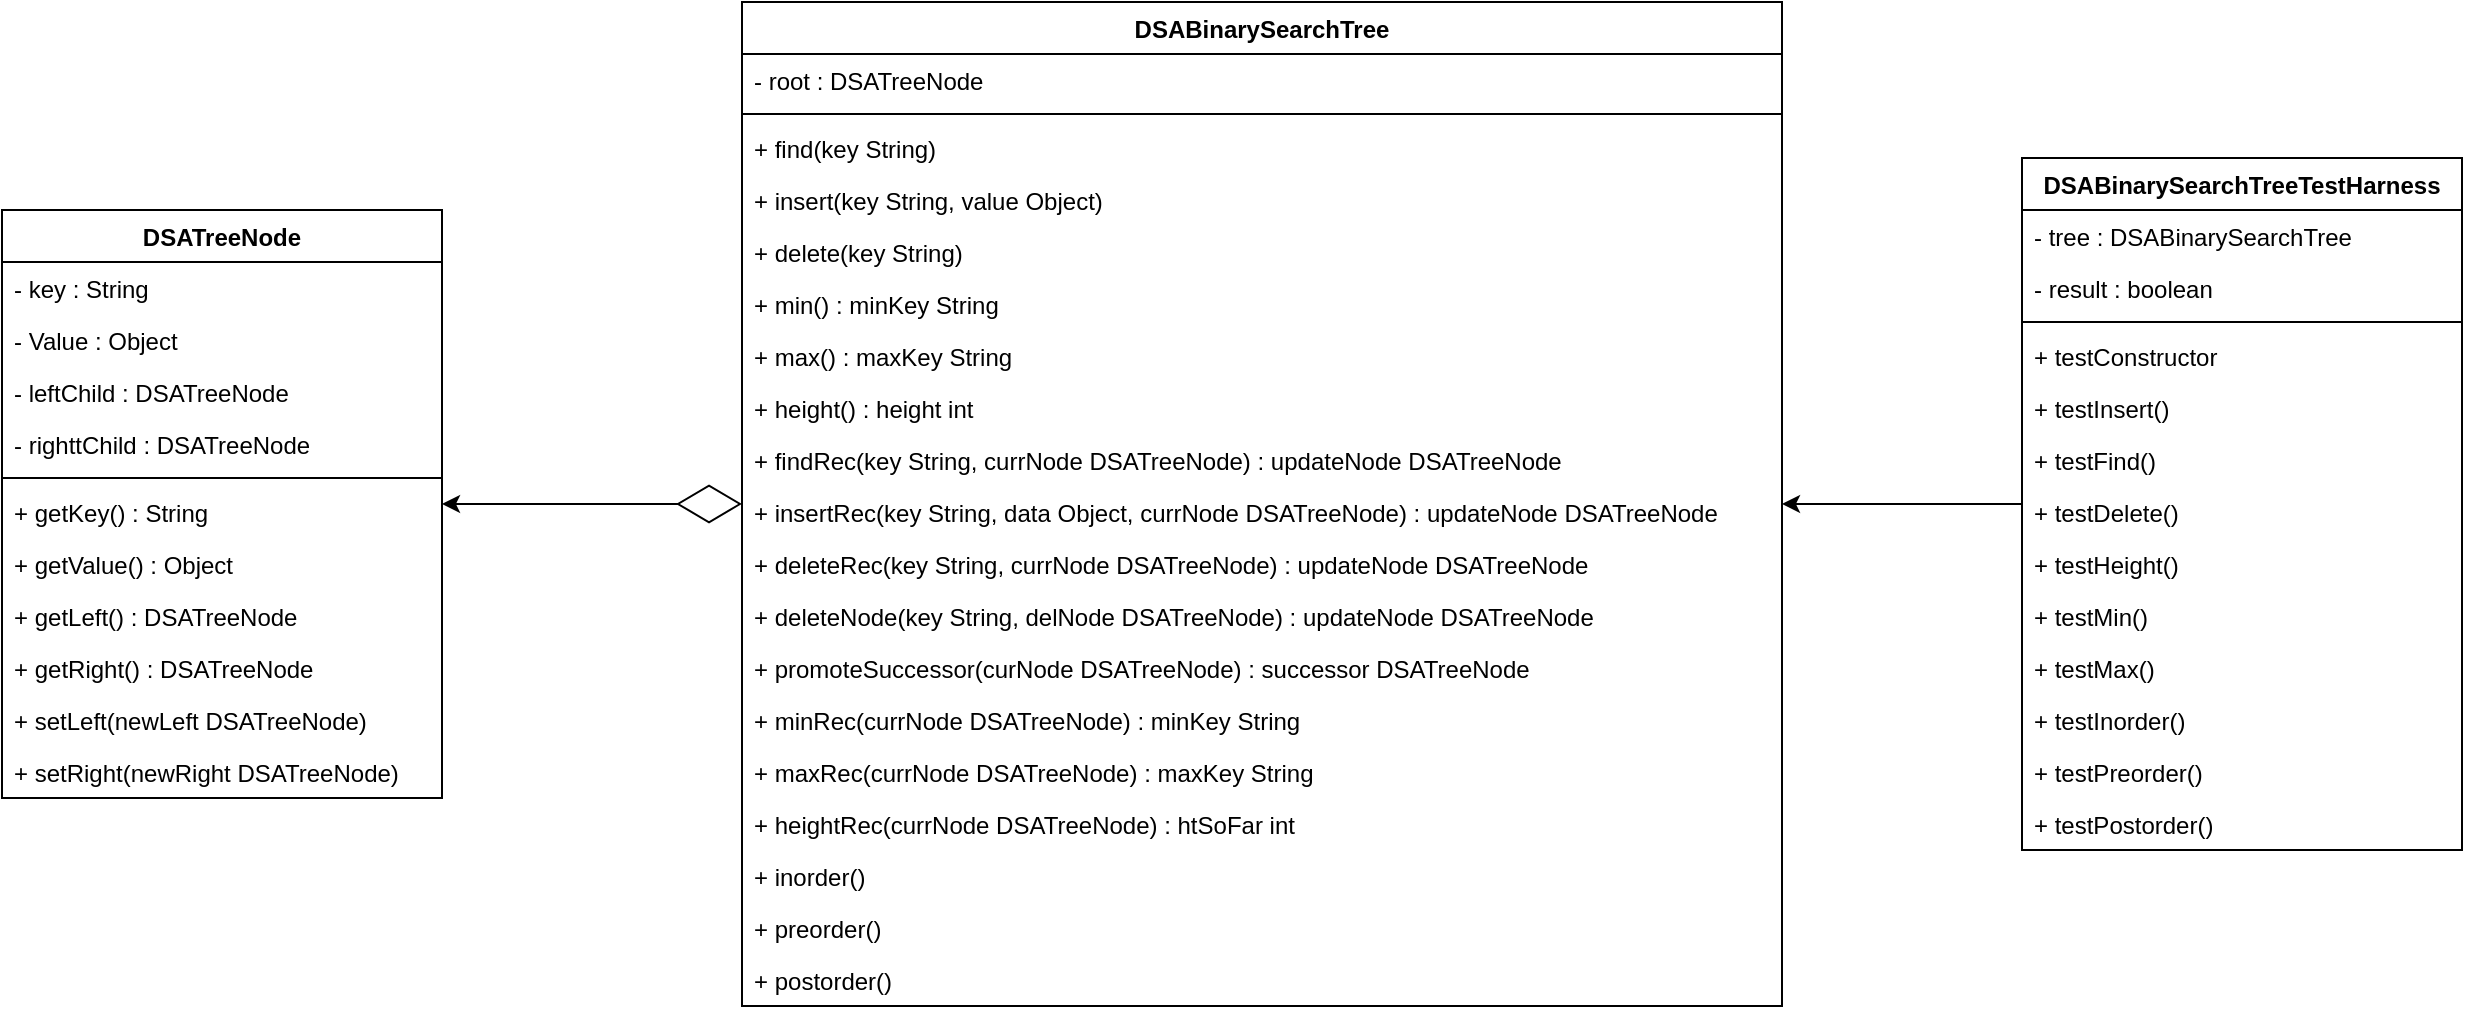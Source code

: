 <mxfile version="17.4.3" type="device"><diagram id="u_Oh2CUbypTD7rcSrDGk" name="Page-1"><mxGraphModel dx="1483" dy="827" grid="1" gridSize="10" guides="1" tooltips="1" connect="1" arrows="1" fold="1" page="1" pageScale="1" pageWidth="827" pageHeight="1169" math="0" shadow="0"><root><mxCell id="0"/><mxCell id="1" parent="0"/><mxCell id="izwqaZ1Ce-nNA8P8YH1V-18" value="" style="edgeStyle=orthogonalEdgeStyle;rounded=0;orthogonalLoop=1;jettySize=auto;html=1;startArrow=diamondThin;startFill=0;startSize=30;" edge="1" parent="1" source="izwqaZ1Ce-nNA8P8YH1V-1" target="izwqaZ1Ce-nNA8P8YH1V-5"><mxGeometry relative="1" as="geometry"><mxPoint x="380" y="260" as="targetPoint"/></mxGeometry></mxCell><mxCell id="izwqaZ1Ce-nNA8P8YH1V-1" value="DSABinarySearchTree" style="swimlane;fontStyle=1;align=center;verticalAlign=top;childLayout=stackLayout;horizontal=1;startSize=26;horizontalStack=0;resizeParent=1;resizeParentMax=0;resizeLast=0;collapsible=1;marginBottom=0;" vertex="1" parent="1"><mxGeometry x="440" y="100" width="520" height="502" as="geometry"/></mxCell><mxCell id="izwqaZ1Ce-nNA8P8YH1V-2" value="- root : DSATreeNode" style="text;strokeColor=none;fillColor=none;align=left;verticalAlign=top;spacingLeft=4;spacingRight=4;overflow=hidden;rotatable=0;points=[[0,0.5],[1,0.5]];portConstraint=eastwest;" vertex="1" parent="izwqaZ1Ce-nNA8P8YH1V-1"><mxGeometry y="26" width="520" height="26" as="geometry"/></mxCell><mxCell id="izwqaZ1Ce-nNA8P8YH1V-3" value="" style="line;strokeWidth=1;fillColor=none;align=left;verticalAlign=middle;spacingTop=-1;spacingLeft=3;spacingRight=3;rotatable=0;labelPosition=right;points=[];portConstraint=eastwest;" vertex="1" parent="izwqaZ1Ce-nNA8P8YH1V-1"><mxGeometry y="52" width="520" height="8" as="geometry"/></mxCell><mxCell id="izwqaZ1Ce-nNA8P8YH1V-4" value="+ find(key String)" style="text;strokeColor=none;fillColor=none;align=left;verticalAlign=top;spacingLeft=4;spacingRight=4;overflow=hidden;rotatable=0;points=[[0,0.5],[1,0.5]];portConstraint=eastwest;" vertex="1" parent="izwqaZ1Ce-nNA8P8YH1V-1"><mxGeometry y="60" width="520" height="26" as="geometry"/></mxCell><mxCell id="izwqaZ1Ce-nNA8P8YH1V-19" value="+ insert(key String, value Object)" style="text;strokeColor=none;fillColor=none;align=left;verticalAlign=top;spacingLeft=4;spacingRight=4;overflow=hidden;rotatable=0;points=[[0,0.5],[1,0.5]];portConstraint=eastwest;" vertex="1" parent="izwqaZ1Ce-nNA8P8YH1V-1"><mxGeometry y="86" width="520" height="26" as="geometry"/></mxCell><mxCell id="izwqaZ1Ce-nNA8P8YH1V-20" value="+ delete(key String)" style="text;strokeColor=none;fillColor=none;align=left;verticalAlign=top;spacingLeft=4;spacingRight=4;overflow=hidden;rotatable=0;points=[[0,0.5],[1,0.5]];portConstraint=eastwest;" vertex="1" parent="izwqaZ1Ce-nNA8P8YH1V-1"><mxGeometry y="112" width="520" height="26" as="geometry"/></mxCell><mxCell id="izwqaZ1Ce-nNA8P8YH1V-26" value="+ min() : minKey String" style="text;strokeColor=none;fillColor=none;align=left;verticalAlign=top;spacingLeft=4;spacingRight=4;overflow=hidden;rotatable=0;points=[[0,0.5],[1,0.5]];portConstraint=eastwest;" vertex="1" parent="izwqaZ1Ce-nNA8P8YH1V-1"><mxGeometry y="138" width="520" height="26" as="geometry"/></mxCell><mxCell id="izwqaZ1Ce-nNA8P8YH1V-27" value="+ max() : maxKey String" style="text;strokeColor=none;fillColor=none;align=left;verticalAlign=top;spacingLeft=4;spacingRight=4;overflow=hidden;rotatable=0;points=[[0,0.5],[1,0.5]];portConstraint=eastwest;" vertex="1" parent="izwqaZ1Ce-nNA8P8YH1V-1"><mxGeometry y="164" width="520" height="26" as="geometry"/></mxCell><mxCell id="izwqaZ1Ce-nNA8P8YH1V-28" value="+ height() : height int" style="text;strokeColor=none;fillColor=none;align=left;verticalAlign=top;spacingLeft=4;spacingRight=4;overflow=hidden;rotatable=0;points=[[0,0.5],[1,0.5]];portConstraint=eastwest;" vertex="1" parent="izwqaZ1Ce-nNA8P8YH1V-1"><mxGeometry y="190" width="520" height="26" as="geometry"/></mxCell><mxCell id="izwqaZ1Ce-nNA8P8YH1V-21" value="+ findRec(key String, currNode DSATreeNode) : updateNode DSATreeNode" style="text;strokeColor=none;fillColor=none;align=left;verticalAlign=top;spacingLeft=4;spacingRight=4;overflow=hidden;rotatable=0;points=[[0,0.5],[1,0.5]];portConstraint=eastwest;" vertex="1" parent="izwqaZ1Ce-nNA8P8YH1V-1"><mxGeometry y="216" width="520" height="26" as="geometry"/></mxCell><mxCell id="izwqaZ1Ce-nNA8P8YH1V-22" value="+ insertRec(key String, data Object, currNode DSATreeNode) : updateNode DSATreeNode" style="text;strokeColor=none;fillColor=none;align=left;verticalAlign=top;spacingLeft=4;spacingRight=4;overflow=hidden;rotatable=0;points=[[0,0.5],[1,0.5]];portConstraint=eastwest;" vertex="1" parent="izwqaZ1Ce-nNA8P8YH1V-1"><mxGeometry y="242" width="520" height="26" as="geometry"/></mxCell><mxCell id="izwqaZ1Ce-nNA8P8YH1V-23" value="+ deleteRec(key String, currNode DSATreeNode) : updateNode DSATreeNode" style="text;strokeColor=none;fillColor=none;align=left;verticalAlign=top;spacingLeft=4;spacingRight=4;overflow=hidden;rotatable=0;points=[[0,0.5],[1,0.5]];portConstraint=eastwest;" vertex="1" parent="izwqaZ1Ce-nNA8P8YH1V-1"><mxGeometry y="268" width="520" height="26" as="geometry"/></mxCell><mxCell id="izwqaZ1Ce-nNA8P8YH1V-24" value="+ deleteNode(key String, delNode DSATreeNode) : updateNode DSATreeNode" style="text;strokeColor=none;fillColor=none;align=left;verticalAlign=top;spacingLeft=4;spacingRight=4;overflow=hidden;rotatable=0;points=[[0,0.5],[1,0.5]];portConstraint=eastwest;" vertex="1" parent="izwqaZ1Ce-nNA8P8YH1V-1"><mxGeometry y="294" width="520" height="26" as="geometry"/></mxCell><mxCell id="izwqaZ1Ce-nNA8P8YH1V-25" value="+ promoteSuccessor(curNode DSATreeNode) : successor DSATreeNode" style="text;strokeColor=none;fillColor=none;align=left;verticalAlign=top;spacingLeft=4;spacingRight=4;overflow=hidden;rotatable=0;points=[[0,0.5],[1,0.5]];portConstraint=eastwest;" vertex="1" parent="izwqaZ1Ce-nNA8P8YH1V-1"><mxGeometry y="320" width="520" height="26" as="geometry"/></mxCell><mxCell id="izwqaZ1Ce-nNA8P8YH1V-29" value="+ minRec(currNode DSATreeNode) : minKey String" style="text;strokeColor=none;fillColor=none;align=left;verticalAlign=top;spacingLeft=4;spacingRight=4;overflow=hidden;rotatable=0;points=[[0,0.5],[1,0.5]];portConstraint=eastwest;" vertex="1" parent="izwqaZ1Ce-nNA8P8YH1V-1"><mxGeometry y="346" width="520" height="26" as="geometry"/></mxCell><mxCell id="izwqaZ1Ce-nNA8P8YH1V-30" value="+ maxRec(currNode DSATreeNode) : maxKey String" style="text;strokeColor=none;fillColor=none;align=left;verticalAlign=top;spacingLeft=4;spacingRight=4;overflow=hidden;rotatable=0;points=[[0,0.5],[1,0.5]];portConstraint=eastwest;" vertex="1" parent="izwqaZ1Ce-nNA8P8YH1V-1"><mxGeometry y="372" width="520" height="26" as="geometry"/></mxCell><mxCell id="izwqaZ1Ce-nNA8P8YH1V-31" value="+ heightRec(currNode DSATreeNode) : htSoFar int" style="text;strokeColor=none;fillColor=none;align=left;verticalAlign=top;spacingLeft=4;spacingRight=4;overflow=hidden;rotatable=0;points=[[0,0.5],[1,0.5]];portConstraint=eastwest;" vertex="1" parent="izwqaZ1Ce-nNA8P8YH1V-1"><mxGeometry y="398" width="520" height="26" as="geometry"/></mxCell><mxCell id="izwqaZ1Ce-nNA8P8YH1V-32" value="+ inorder()" style="text;strokeColor=none;fillColor=none;align=left;verticalAlign=top;spacingLeft=4;spacingRight=4;overflow=hidden;rotatable=0;points=[[0,0.5],[1,0.5]];portConstraint=eastwest;" vertex="1" parent="izwqaZ1Ce-nNA8P8YH1V-1"><mxGeometry y="424" width="520" height="26" as="geometry"/></mxCell><mxCell id="izwqaZ1Ce-nNA8P8YH1V-33" value="+ preorder()" style="text;strokeColor=none;fillColor=none;align=left;verticalAlign=top;spacingLeft=4;spacingRight=4;overflow=hidden;rotatable=0;points=[[0,0.5],[1,0.5]];portConstraint=eastwest;" vertex="1" parent="izwqaZ1Ce-nNA8P8YH1V-1"><mxGeometry y="450" width="520" height="26" as="geometry"/></mxCell><mxCell id="izwqaZ1Ce-nNA8P8YH1V-34" value="+ postorder()" style="text;strokeColor=none;fillColor=none;align=left;verticalAlign=top;spacingLeft=4;spacingRight=4;overflow=hidden;rotatable=0;points=[[0,0.5],[1,0.5]];portConstraint=eastwest;" vertex="1" parent="izwqaZ1Ce-nNA8P8YH1V-1"><mxGeometry y="476" width="520" height="26" as="geometry"/></mxCell><mxCell id="izwqaZ1Ce-nNA8P8YH1V-5" value="DSATreeNode" style="swimlane;fontStyle=1;align=center;verticalAlign=top;childLayout=stackLayout;horizontal=1;startSize=26;horizontalStack=0;resizeParent=1;resizeParentMax=0;resizeLast=0;collapsible=1;marginBottom=0;" vertex="1" parent="1"><mxGeometry x="70" y="204" width="220" height="294" as="geometry"/></mxCell><mxCell id="izwqaZ1Ce-nNA8P8YH1V-6" value="- key : String" style="text;strokeColor=none;fillColor=none;align=left;verticalAlign=top;spacingLeft=4;spacingRight=4;overflow=hidden;rotatable=0;points=[[0,0.5],[1,0.5]];portConstraint=eastwest;" vertex="1" parent="izwqaZ1Ce-nNA8P8YH1V-5"><mxGeometry y="26" width="220" height="26" as="geometry"/></mxCell><mxCell id="izwqaZ1Ce-nNA8P8YH1V-9" value="- Value : Object" style="text;strokeColor=none;fillColor=none;align=left;verticalAlign=top;spacingLeft=4;spacingRight=4;overflow=hidden;rotatable=0;points=[[0,0.5],[1,0.5]];portConstraint=eastwest;" vertex="1" parent="izwqaZ1Ce-nNA8P8YH1V-5"><mxGeometry y="52" width="220" height="26" as="geometry"/></mxCell><mxCell id="izwqaZ1Ce-nNA8P8YH1V-10" value="- leftChild : DSATreeNode" style="text;strokeColor=none;fillColor=none;align=left;verticalAlign=top;spacingLeft=4;spacingRight=4;overflow=hidden;rotatable=0;points=[[0,0.5],[1,0.5]];portConstraint=eastwest;" vertex="1" parent="izwqaZ1Ce-nNA8P8YH1V-5"><mxGeometry y="78" width="220" height="26" as="geometry"/></mxCell><mxCell id="izwqaZ1Ce-nNA8P8YH1V-11" value="- righttChild : DSATreeNode" style="text;strokeColor=none;fillColor=none;align=left;verticalAlign=top;spacingLeft=4;spacingRight=4;overflow=hidden;rotatable=0;points=[[0,0.5],[1,0.5]];portConstraint=eastwest;" vertex="1" parent="izwqaZ1Ce-nNA8P8YH1V-5"><mxGeometry y="104" width="220" height="26" as="geometry"/></mxCell><mxCell id="izwqaZ1Ce-nNA8P8YH1V-7" value="" style="line;strokeWidth=1;fillColor=none;align=left;verticalAlign=middle;spacingTop=-1;spacingLeft=3;spacingRight=3;rotatable=0;labelPosition=right;points=[];portConstraint=eastwest;" vertex="1" parent="izwqaZ1Ce-nNA8P8YH1V-5"><mxGeometry y="130" width="220" height="8" as="geometry"/></mxCell><mxCell id="izwqaZ1Ce-nNA8P8YH1V-8" value="+ getKey() : String" style="text;strokeColor=none;fillColor=none;align=left;verticalAlign=top;spacingLeft=4;spacingRight=4;overflow=hidden;rotatable=0;points=[[0,0.5],[1,0.5]];portConstraint=eastwest;" vertex="1" parent="izwqaZ1Ce-nNA8P8YH1V-5"><mxGeometry y="138" width="220" height="26" as="geometry"/></mxCell><mxCell id="izwqaZ1Ce-nNA8P8YH1V-12" value="+ getValue() : Object" style="text;strokeColor=none;fillColor=none;align=left;verticalAlign=top;spacingLeft=4;spacingRight=4;overflow=hidden;rotatable=0;points=[[0,0.5],[1,0.5]];portConstraint=eastwest;" vertex="1" parent="izwqaZ1Ce-nNA8P8YH1V-5"><mxGeometry y="164" width="220" height="26" as="geometry"/></mxCell><mxCell id="izwqaZ1Ce-nNA8P8YH1V-13" value="+ getLeft() : DSATreeNode" style="text;strokeColor=none;fillColor=none;align=left;verticalAlign=top;spacingLeft=4;spacingRight=4;overflow=hidden;rotatable=0;points=[[0,0.5],[1,0.5]];portConstraint=eastwest;" vertex="1" parent="izwqaZ1Ce-nNA8P8YH1V-5"><mxGeometry y="190" width="220" height="26" as="geometry"/></mxCell><mxCell id="izwqaZ1Ce-nNA8P8YH1V-14" value="+ getRight() : DSATreeNode" style="text;strokeColor=none;fillColor=none;align=left;verticalAlign=top;spacingLeft=4;spacingRight=4;overflow=hidden;rotatable=0;points=[[0,0.5],[1,0.5]];portConstraint=eastwest;" vertex="1" parent="izwqaZ1Ce-nNA8P8YH1V-5"><mxGeometry y="216" width="220" height="26" as="geometry"/></mxCell><mxCell id="izwqaZ1Ce-nNA8P8YH1V-15" value="+ setLeft(newLeft DSATreeNode)" style="text;strokeColor=none;fillColor=none;align=left;verticalAlign=top;spacingLeft=4;spacingRight=4;overflow=hidden;rotatable=0;points=[[0,0.5],[1,0.5]];portConstraint=eastwest;" vertex="1" parent="izwqaZ1Ce-nNA8P8YH1V-5"><mxGeometry y="242" width="220" height="26" as="geometry"/></mxCell><mxCell id="izwqaZ1Ce-nNA8P8YH1V-16" value="+ setRight(newRight DSATreeNode)" style="text;strokeColor=none;fillColor=none;align=left;verticalAlign=top;spacingLeft=4;spacingRight=4;overflow=hidden;rotatable=0;points=[[0,0.5],[1,0.5]];portConstraint=eastwest;" vertex="1" parent="izwqaZ1Ce-nNA8P8YH1V-5"><mxGeometry y="268" width="220" height="26" as="geometry"/></mxCell><mxCell id="izwqaZ1Ce-nNA8P8YH1V-52" value="" style="edgeStyle=orthogonalEdgeStyle;rounded=0;orthogonalLoop=1;jettySize=auto;html=1;startArrow=none;startFill=0;startSize=30;" edge="1" parent="1" source="izwqaZ1Ce-nNA8P8YH1V-35" target="izwqaZ1Ce-nNA8P8YH1V-1"><mxGeometry relative="1" as="geometry"><mxPoint x="930" y="273" as="targetPoint"/></mxGeometry></mxCell><mxCell id="izwqaZ1Ce-nNA8P8YH1V-35" value="DSABinarySearchTreeTestHarness" style="swimlane;fontStyle=1;align=center;verticalAlign=top;childLayout=stackLayout;horizontal=1;startSize=26;horizontalStack=0;resizeParent=1;resizeParentMax=0;resizeLast=0;collapsible=1;marginBottom=0;" vertex="1" parent="1"><mxGeometry x="1080" y="178" width="220" height="346" as="geometry"/></mxCell><mxCell id="izwqaZ1Ce-nNA8P8YH1V-36" value="- tree : DSABinarySearchTree" style="text;strokeColor=none;fillColor=none;align=left;verticalAlign=top;spacingLeft=4;spacingRight=4;overflow=hidden;rotatable=0;points=[[0,0.5],[1,0.5]];portConstraint=eastwest;" vertex="1" parent="izwqaZ1Ce-nNA8P8YH1V-35"><mxGeometry y="26" width="220" height="26" as="geometry"/></mxCell><mxCell id="izwqaZ1Ce-nNA8P8YH1V-39" value="- result : boolean" style="text;strokeColor=none;fillColor=none;align=left;verticalAlign=top;spacingLeft=4;spacingRight=4;overflow=hidden;rotatable=0;points=[[0,0.5],[1,0.5]];portConstraint=eastwest;" vertex="1" parent="izwqaZ1Ce-nNA8P8YH1V-35"><mxGeometry y="52" width="220" height="26" as="geometry"/></mxCell><mxCell id="izwqaZ1Ce-nNA8P8YH1V-40" value="" style="line;strokeWidth=1;fillColor=none;align=left;verticalAlign=middle;spacingTop=-1;spacingLeft=3;spacingRight=3;rotatable=0;labelPosition=right;points=[];portConstraint=eastwest;" vertex="1" parent="izwqaZ1Ce-nNA8P8YH1V-35"><mxGeometry y="78" width="220" height="8" as="geometry"/></mxCell><mxCell id="izwqaZ1Ce-nNA8P8YH1V-41" value="+ testConstructor" style="text;strokeColor=none;fillColor=none;align=left;verticalAlign=top;spacingLeft=4;spacingRight=4;overflow=hidden;rotatable=0;points=[[0,0.5],[1,0.5]];portConstraint=eastwest;" vertex="1" parent="izwqaZ1Ce-nNA8P8YH1V-35"><mxGeometry y="86" width="220" height="26" as="geometry"/></mxCell><mxCell id="izwqaZ1Ce-nNA8P8YH1V-42" value="+ testInsert()" style="text;strokeColor=none;fillColor=none;align=left;verticalAlign=top;spacingLeft=4;spacingRight=4;overflow=hidden;rotatable=0;points=[[0,0.5],[1,0.5]];portConstraint=eastwest;" vertex="1" parent="izwqaZ1Ce-nNA8P8YH1V-35"><mxGeometry y="112" width="220" height="26" as="geometry"/></mxCell><mxCell id="izwqaZ1Ce-nNA8P8YH1V-43" value="+ testFind()" style="text;strokeColor=none;fillColor=none;align=left;verticalAlign=top;spacingLeft=4;spacingRight=4;overflow=hidden;rotatable=0;points=[[0,0.5],[1,0.5]];portConstraint=eastwest;" vertex="1" parent="izwqaZ1Ce-nNA8P8YH1V-35"><mxGeometry y="138" width="220" height="26" as="geometry"/></mxCell><mxCell id="izwqaZ1Ce-nNA8P8YH1V-44" value="+ testDelete()" style="text;strokeColor=none;fillColor=none;align=left;verticalAlign=top;spacingLeft=4;spacingRight=4;overflow=hidden;rotatable=0;points=[[0,0.5],[1,0.5]];portConstraint=eastwest;" vertex="1" parent="izwqaZ1Ce-nNA8P8YH1V-35"><mxGeometry y="164" width="220" height="26" as="geometry"/></mxCell><mxCell id="izwqaZ1Ce-nNA8P8YH1V-45" value="+ testHeight()" style="text;strokeColor=none;fillColor=none;align=left;verticalAlign=top;spacingLeft=4;spacingRight=4;overflow=hidden;rotatable=0;points=[[0,0.5],[1,0.5]];portConstraint=eastwest;" vertex="1" parent="izwqaZ1Ce-nNA8P8YH1V-35"><mxGeometry y="190" width="220" height="26" as="geometry"/></mxCell><mxCell id="izwqaZ1Ce-nNA8P8YH1V-46" value="+ testMin()" style="text;strokeColor=none;fillColor=none;align=left;verticalAlign=top;spacingLeft=4;spacingRight=4;overflow=hidden;rotatable=0;points=[[0,0.5],[1,0.5]];portConstraint=eastwest;" vertex="1" parent="izwqaZ1Ce-nNA8P8YH1V-35"><mxGeometry y="216" width="220" height="26" as="geometry"/></mxCell><mxCell id="izwqaZ1Ce-nNA8P8YH1V-47" value="+ testMax()" style="text;strokeColor=none;fillColor=none;align=left;verticalAlign=top;spacingLeft=4;spacingRight=4;overflow=hidden;rotatable=0;points=[[0,0.5],[1,0.5]];portConstraint=eastwest;" vertex="1" parent="izwqaZ1Ce-nNA8P8YH1V-35"><mxGeometry y="242" width="220" height="26" as="geometry"/></mxCell><mxCell id="izwqaZ1Ce-nNA8P8YH1V-48" value="+ testInorder()" style="text;strokeColor=none;fillColor=none;align=left;verticalAlign=top;spacingLeft=4;spacingRight=4;overflow=hidden;rotatable=0;points=[[0,0.5],[1,0.5]];portConstraint=eastwest;" vertex="1" parent="izwqaZ1Ce-nNA8P8YH1V-35"><mxGeometry y="268" width="220" height="26" as="geometry"/></mxCell><mxCell id="izwqaZ1Ce-nNA8P8YH1V-49" value="+ testPreorder()" style="text;strokeColor=none;fillColor=none;align=left;verticalAlign=top;spacingLeft=4;spacingRight=4;overflow=hidden;rotatable=0;points=[[0,0.5],[1,0.5]];portConstraint=eastwest;" vertex="1" parent="izwqaZ1Ce-nNA8P8YH1V-35"><mxGeometry y="294" width="220" height="26" as="geometry"/></mxCell><mxCell id="izwqaZ1Ce-nNA8P8YH1V-50" value="+ testPostorder()" style="text;strokeColor=none;fillColor=none;align=left;verticalAlign=top;spacingLeft=4;spacingRight=4;overflow=hidden;rotatable=0;points=[[0,0.5],[1,0.5]];portConstraint=eastwest;" vertex="1" parent="izwqaZ1Ce-nNA8P8YH1V-35"><mxGeometry y="320" width="220" height="26" as="geometry"/></mxCell></root></mxGraphModel></diagram></mxfile>